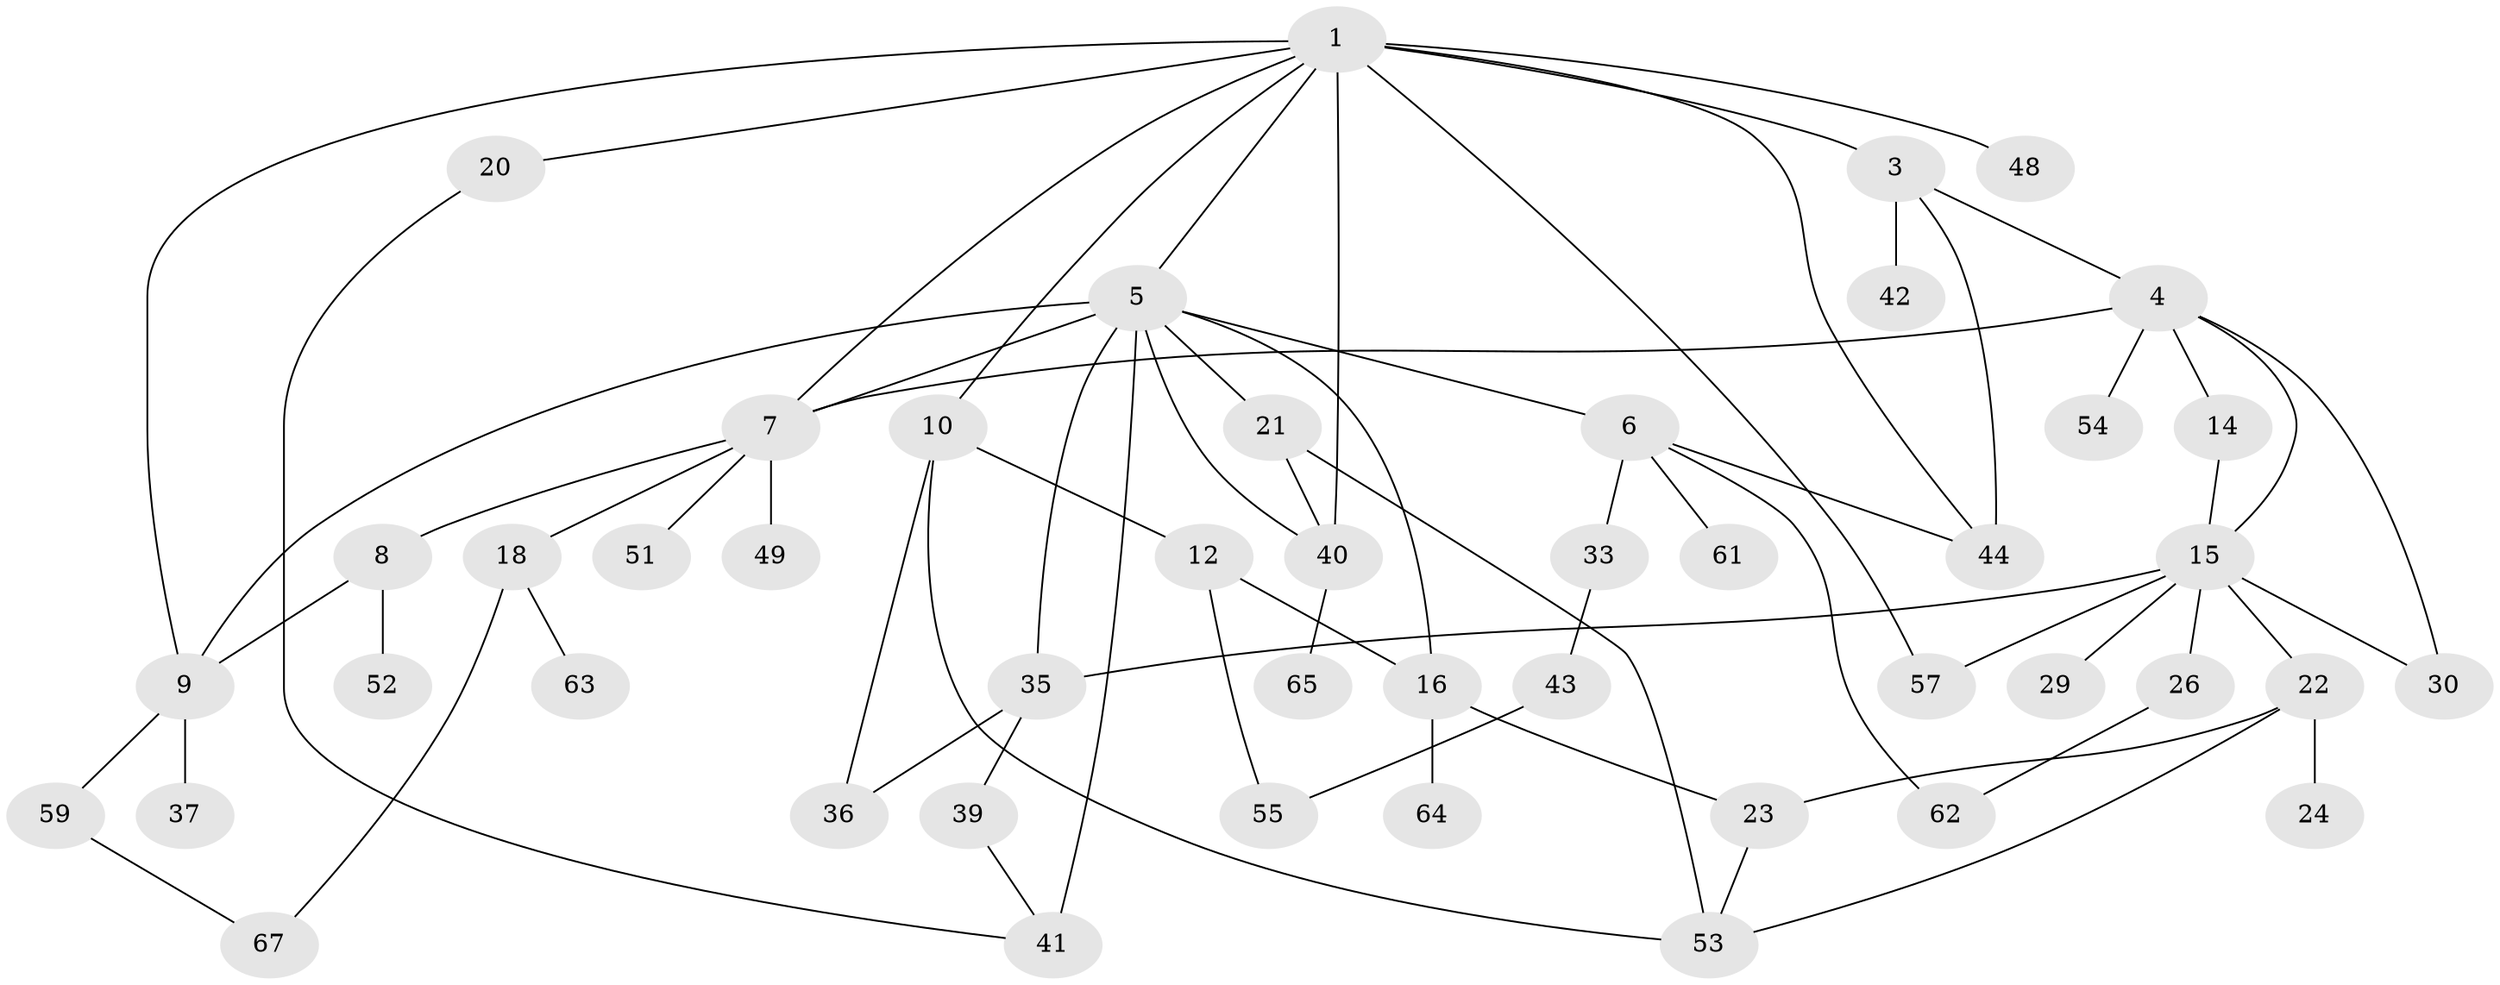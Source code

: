 // Generated by graph-tools (version 1.1) at 2025/51/02/27/25 19:51:38]
// undirected, 47 vertices, 69 edges
graph export_dot {
graph [start="1"]
  node [color=gray90,style=filled];
  1 [super="+2"];
  3 [super="+56"];
  4 [super="+27"];
  5 [super="+19"];
  6 [super="+31"];
  7 [super="+13"];
  8;
  9 [super="+11"];
  10 [super="+32"];
  12 [super="+28"];
  14;
  15 [super="+17"];
  16;
  18 [super="+34"];
  20;
  21;
  22 [super="+25"];
  23;
  24;
  26;
  29;
  30 [super="+38"];
  33;
  35 [super="+70"];
  36;
  37;
  39 [super="+47"];
  40 [super="+66"];
  41 [super="+50"];
  42;
  43 [super="+45"];
  44 [super="+46"];
  48 [super="+58"];
  49 [super="+60"];
  51;
  52;
  53 [super="+69"];
  54;
  55;
  57;
  59;
  61;
  62 [super="+71"];
  63;
  64;
  65;
  67 [super="+68"];
  1 -- 7;
  1 -- 10;
  1 -- 44;
  1 -- 48;
  1 -- 3;
  1 -- 20;
  1 -- 5;
  1 -- 57;
  1 -- 9;
  1 -- 40;
  3 -- 4;
  3 -- 42;
  3 -- 44;
  4 -- 14;
  4 -- 30;
  4 -- 15;
  4 -- 54;
  4 -- 7;
  5 -- 6;
  5 -- 16;
  5 -- 35;
  5 -- 40;
  5 -- 41 [weight=2];
  5 -- 21;
  5 -- 9;
  5 -- 7;
  6 -- 33;
  6 -- 61;
  6 -- 62;
  6 -- 44;
  7 -- 8;
  7 -- 18;
  7 -- 49;
  7 -- 51;
  8 -- 9;
  8 -- 52;
  9 -- 37;
  9 -- 59;
  10 -- 12;
  10 -- 36;
  10 -- 53;
  12 -- 55;
  12 -- 16;
  14 -- 15;
  15 -- 57;
  15 -- 22;
  15 -- 26;
  15 -- 29;
  15 -- 35;
  15 -- 30;
  16 -- 23;
  16 -- 64;
  18 -- 63;
  18 -- 67;
  20 -- 41;
  21 -- 40;
  21 -- 53;
  22 -- 24;
  22 -- 23;
  22 -- 53;
  23 -- 53;
  26 -- 62;
  33 -- 43;
  35 -- 39;
  35 -- 36;
  39 -- 41;
  40 -- 65;
  43 -- 55;
  59 -- 67;
}
